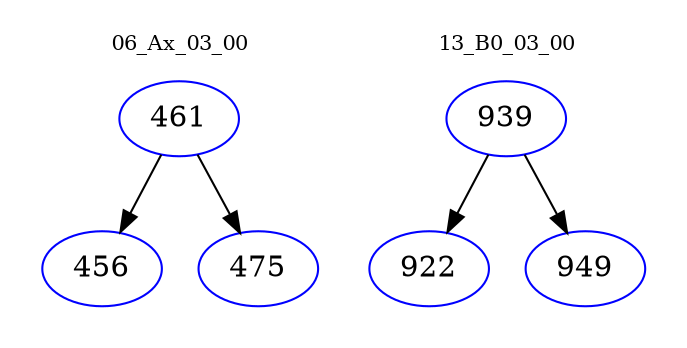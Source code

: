 digraph{
subgraph cluster_0 {
color = white
label = "06_Ax_03_00";
fontsize=10;
T0_461 [label="461", color="blue"]
T0_461 -> T0_456 [color="black"]
T0_456 [label="456", color="blue"]
T0_461 -> T0_475 [color="black"]
T0_475 [label="475", color="blue"]
}
subgraph cluster_1 {
color = white
label = "13_B0_03_00";
fontsize=10;
T1_939 [label="939", color="blue"]
T1_939 -> T1_922 [color="black"]
T1_922 [label="922", color="blue"]
T1_939 -> T1_949 [color="black"]
T1_949 [label="949", color="blue"]
}
}
